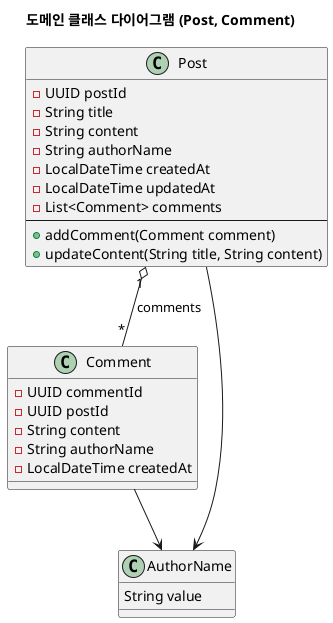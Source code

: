 @startuml
title 도메인 클래스 다이어그램 (Post, Comment)

  class Post {
    - UUID postId
    - String title
    - String content
    - String authorName
    - LocalDateTime createdAt
    - LocalDateTime updatedAt
    - List<Comment> comments
    --
    + addComment(Comment comment)
    + updateContent(String title, String content)
  }

  class Comment {
    - UUID commentId
    - UUID postId
    - String content
    - String authorName
    - LocalDateTime createdAt
  }

class AuthorName {
  String value
}

Post "1" o-- "*" Comment : comments
Post --> AuthorName
Comment --> AuthorName

@enduml

